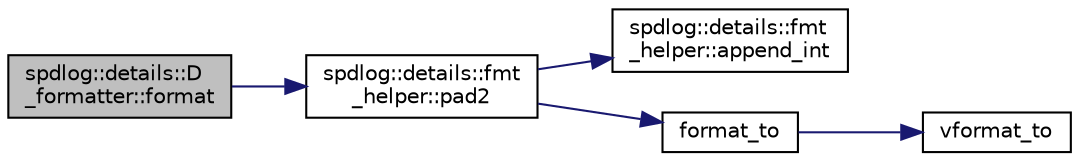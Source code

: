digraph "spdlog::details::D_formatter::format"
{
  edge [fontname="Helvetica",fontsize="10",labelfontname="Helvetica",labelfontsize="10"];
  node [fontname="Helvetica",fontsize="10",shape=record];
  rankdir="LR";
  Node1 [label="spdlog::details::D\l_formatter::format",height=0.2,width=0.4,color="black", fillcolor="grey75", style="filled" fontcolor="black"];
  Node1 -> Node2 [color="midnightblue",fontsize="10",style="solid",fontname="Helvetica"];
  Node2 [label="spdlog::details::fmt\l_helper::pad2",height=0.2,width=0.4,color="black", fillcolor="white", style="filled",URL="$namespacespdlog_1_1details_1_1fmt__helper.html#ae8d7b70c5b54338c0903cf494b06404a"];
  Node2 -> Node3 [color="midnightblue",fontsize="10",style="solid",fontname="Helvetica"];
  Node3 [label="spdlog::details::fmt\l_helper::append_int",height=0.2,width=0.4,color="black", fillcolor="white", style="filled",URL="$namespacespdlog_1_1details_1_1fmt__helper.html#a0d2621043fa718e54ffcaa2e9812dfa4"];
  Node2 -> Node4 [color="midnightblue",fontsize="10",style="solid",fontname="Helvetica"];
  Node4 [label="format_to",height=0.2,width=0.4,color="black", fillcolor="white", style="filled",URL="$vendor_2spdlog_2include_2spdlog_2fmt_2bundled_2_core_8h.html#abcac15fdbec6e0fe134caa0d49a40a88"];
  Node4 -> Node5 [color="midnightblue",fontsize="10",style="solid",fontname="Helvetica"];
  Node5 [label="vformat_to",height=0.2,width=0.4,color="black", fillcolor="white", style="filled",URL="$vendor_2spdlog_2include_2spdlog_2fmt_2bundled_2_core_8h.html#ae2022f6959a9a0bccb6a0770bdb76f43"];
}
